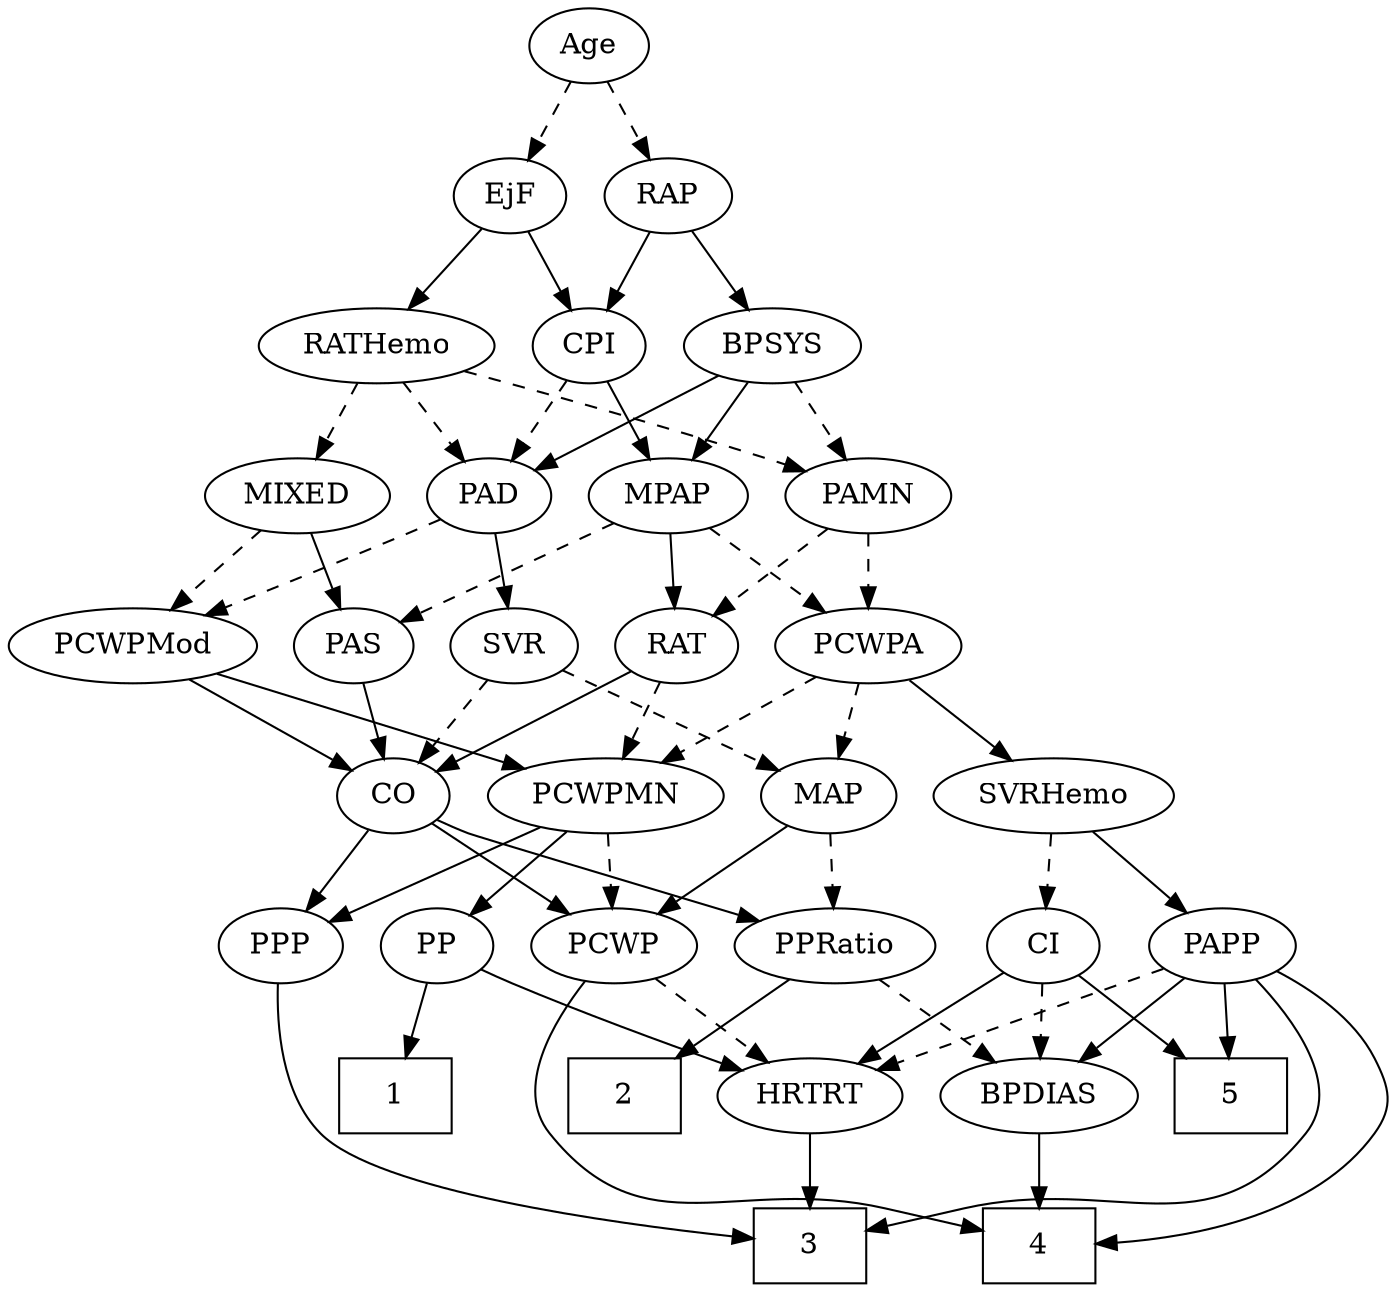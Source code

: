 strict digraph {
	graph [bb="0,0,552.33,612"];
	node [label="\N"];
	1	[height=0.5,
		pos="457.33,90",
		shape=box,
		width=0.75];
	2	[height=0.5,
		pos="249.33,90",
		shape=box,
		width=0.75];
	3	[height=0.5,
		pos="334.33,18",
		shape=box,
		width=0.75];
	4	[height=0.5,
		pos="162.33,18",
		shape=box,
		width=0.75];
	5	[height=0.5,
		pos="75.333,90",
		shape=box,
		width=0.75];
	Age	[height=0.5,
		pos="367.33,594",
		width=0.75];
	EjF	[height=0.5,
		pos="404.33,522",
		width=0.75];
	Age -> EjF	[pos="e,395.8,539.15 375.91,576.76 380.4,568.28 385.98,557.71 391.01,548.2",
		style=dashed];
	RAP	[height=0.5,
		pos="331.33,522",
		width=0.77632];
	Age -> RAP	[pos="e,339.89,539.63 358.98,576.76 354.68,568.4 349.34,558.02 344.5,548.61",
		style=dashed];
	RATHemo	[height=0.5,
		pos="462.33,450",
		width=1.3721];
	EjF -> RATHemo	[pos="e,448.56,467.63 416.92,505.81 424.28,496.93 433.74,485.5 442.13,475.39",
		style=solid];
	CPI	[height=0.5,
		pos="368.33,450",
		width=0.75];
	EjF -> CPI	[pos="e,376.64,467.15 395.98,504.76 391.62,496.28 386.19,485.71 381.29,476.2",
		style=solid];
	BPSYS	[height=0.5,
		pos="285.33,450",
		width=1.0471];
	RAP -> BPSYS	[pos="e,296.05,467.31 320.89,505.12 315.21,496.47 308.05,485.58 301.65,475.83",
		style=solid];
	RAP -> CPI	[pos="e,359.8,467.15 339.91,504.76 344.4,496.28 349.98,485.71 355.01,476.2",
		style=solid];
	MIXED	[height=0.5,
		pos="500.33,378",
		width=1.1193];
	PAS	[height=0.5,
		pos="403.33,306",
		width=0.75];
	MIXED -> PAS	[pos="e,420.95,319.71 479.76,362.15 465.03,351.52 445.08,337.13 429.25,325.71",
		style=solid];
	PCWPMod	[height=0.5,
		pos="500.33,306",
		width=1.4443];
	MIXED -> PCWPMod	[pos="e,500.33,324.1 500.33,359.7 500.33,351.98 500.33,342.71 500.33,334.11",
		style=dashed];
	MPAP	[height=0.5,
		pos="331.33,378",
		width=0.97491];
	MPAP -> PAS	[pos="e,388.72,321.21 346.96,361.81 357.04,352.01 370.3,339.12 381.42,328.3",
		style=dashed];
	RAT	[height=0.5,
		pos="331.33,306",
		width=0.75827];
	MPAP -> RAT	[pos="e,331.33,324.1 331.33,359.7 331.33,351.98 331.33,342.71 331.33,334.11",
		style=solid];
	PCWPA	[height=0.5,
		pos="170.33,306",
		width=1.1555];
	MPAP -> PCWPA	[pos="e,198.57,319.28 305.47,365.75 279.08,354.28 237.86,336.36 207.88,323.32",
		style=dashed];
	BPSYS -> MPAP	[pos="e,320.51,395.47 296.23,432.41 301.79,423.95 308.66,413.49 314.85,404.08",
		style=solid];
	PAD	[height=0.5,
		pos="413.33,378",
		width=0.79437];
	BPSYS -> PAD	[pos="e,392.23,390.54 309.11,436 330.08,424.53 360.74,407.76 383.38,395.38",
		style=solid];
	PAMN	[height=0.5,
		pos="242.33,378",
		width=1.011];
	BPSYS -> PAMN	[pos="e,252.45,395.47 275.14,432.41 269.95,423.95 263.52,413.49 257.74,404.08",
		style=dashed];
	SVR	[height=0.5,
		pos="258.33,306",
		width=0.77632];
	PAD -> SVR	[pos="e,280.62,317.28 390.74,366.88 361.8,353.91 313.22,332.13 295.33,324 293.55,323.19 291.71,322.35 289.86,321.51",
		style=solid];
	PAD -> PCWPMod	[pos="e,480.75,322.76 430.52,363.17 442.61,353.44 459.04,340.23 472.92,329.05",
		style=dashed];
	CO	[height=0.5,
		pos="333.33,234",
		width=0.75];
	PPP	[height=0.5,
		pos="499.33,162",
		width=0.75];
	CO -> PPP	[pos="e,478.13,173.34 354.53,222.66 359.37,220.4 364.5,218.06 369.33,216 410.48,198.44 422.19,197.56 463.33,180 465.14,179.23 467,178.41 \
468.86,177.58",
		style=solid];
	PPRatio	[height=0.5,
		pos="249.33,162",
		width=1.1013];
	CO -> PPRatio	[pos="e,267.52,178.16 317.14,219.5 305.26,209.61 288.89,195.96 275.21,184.56",
		style=solid];
	PCWP	[height=0.5,
		pos="342.33,162",
		width=0.97491];
	CO -> PCWP	[pos="e,340.11,180.28 335.51,216.05 336.5,208.35 337.7,199.03 338.81,190.36",
		style=solid];
	PAS -> CO	[pos="e,347.82,249.49 388.83,290.5 379.07,280.73 366.02,267.69 355.03,256.7",
		style=solid];
	PAMN -> RAT	[pos="e,314.29,320.4 261.21,362.15 274.34,351.82 292,337.93 306.31,326.68",
		style=dashed];
	PAMN -> PCWPA	[pos="e,186.52,322.73 226.35,361.46 216.82,352.2 204.54,340.25 193.9,329.92",
		style=dashed];
	RATHemo -> MIXED	[pos="e,491.22,395.79 471.53,432.05 475.97,423.89 481.38,413.91 486.31,404.82",
		style=dashed];
	RATHemo -> PAD	[pos="e,424.52,394.99 450.72,432.41 444.65,423.74 437.11,412.97 430.4,403.38",
		style=dashed];
	RATHemo -> PAMN	[pos="e,270.31,389.9 425,438.01 381.67,425.21 312.88,404.68 287.33,396 284.91,395.18 282.42,394.31 279.92,393.41",
		style=dashed];
	CPI -> MPAP	[pos="e,340.12,395.63 359.75,432.76 355.33,424.4 349.84,414.02 344.87,404.61",
		style=solid];
	CPI -> PAD	[pos="e,402.85,395.31 378.54,433.12 384.1,424.47 391.11,413.58 397.37,403.83",
		style=dashed];
	RAT -> CO	[pos="e,332.84,252.1 331.83,287.7 332.05,279.98 332.31,270.71 332.56,262.11",
		style=solid];
	PCWPMN	[height=0.5,
		pos="428.33,234",
		width=1.3902];
	RAT -> PCWPMN	[pos="e,406.93,250.45 349.12,292.16 363,282.14 382.58,268.02 398.8,256.31",
		style=dashed];
	SVR -> CO	[pos="e,318.18,249.14 273.51,290.83 284.18,280.87 298.65,267.37 310.69,256.14",
		style=dashed];
	MAP	[height=0.5,
		pos="257.33,234",
		width=0.84854];
	SVR -> MAP	[pos="e,257.58,252.1 258.09,287.7 257.98,279.98 257.84,270.71 257.72,262.11",
		style=dashed];
	PCWPMod -> CO	[pos="e,354.56,245.27 467,292.12 440.4,281.69 402.26,266.42 369.33,252 367.53,251.21 365.68,250.38 363.82,249.54",
		style=solid];
	PCWPMod -> PCWPMN	[pos="e,444.94,251.15 483.63,288.76 474.27,279.66 462.44,268.16 452.13,258.13",
		style=solid];
	PCWPA -> PCWPMN	[pos="e,390.94,246.03 201.76,294.07 208.21,291.96 214.96,289.83 221.33,288 286.39,269.28 303.9,269.38 369.33,252 373.16,250.98 377.13,\
249.9 381.1,248.8",
		style=dashed];
	SVRHemo	[height=0.5,
		pos="158.33,234",
		width=1.3902];
	PCWPA -> SVRHemo	[pos="e,161.26,252.1 167.37,287.7 166.04,279.98 164.45,270.71 162.98,262.11",
		style=solid];
	PCWPA -> MAP	[pos="e,239.97,248.97 189.21,289.81 201.71,279.75 218.25,266.44 231.9,255.46",
		style=dashed];
	PP	[height=0.5,
		pos="427.33,162",
		width=0.75];
	PCWPMN -> PP	[pos="e,427.58,180.1 428.09,215.7 427.98,207.98 427.84,198.71 427.72,190.11",
		style=solid];
	PCWPMN -> PPP	[pos="e,484.88,177.25 444.8,216.76 454.56,207.14 467.04,194.84 477.6,184.43",
		style=solid];
	PCWPMN -> PCWP	[pos="e,360.3,177.63 408.82,217.12 396.87,207.39 381.42,194.82 368.43,184.24",
		style=dashed];
	CI	[height=0.5,
		pos="160.33,162",
		width=0.75];
	SVRHemo -> CI	[pos="e,159.84,180.1 158.83,215.7 159.05,207.98 159.31,198.71 159.56,190.11",
		style=dashed];
	PAPP	[height=0.5,
		pos="78.333,162",
		width=0.88464];
	SVRHemo -> PAPP	[pos="e,95.05,177.63 140.18,217.12 129.06,207.39 114.69,194.82 102.61,184.24",
		style=solid];
	BPDIAS	[height=0.5,
		pos="162.33,90",
		width=1.1735];
	BPDIAS -> 4	[pos="e,162.33,36.104 162.33,71.697 162.33,63.983 162.33,54.712 162.33,46.112",
		style=solid];
	MAP -> PPRatio	[pos="e,251.29,180.1 255.36,215.7 254.47,207.98 253.41,198.71 252.43,190.11",
		style=dashed];
	MAP -> PCWP	[pos="e,324.57,177.63 274.53,218.83 286.59,208.91 302.9,195.47 316.51,184.26",
		style=solid];
	PP -> 1	[pos="e,449.86,108.45 434.44,144.41 437.85,136.45 442.02,126.72 445.87,117.76",
		style=solid];
	HRTRT	[height=0.5,
		pos="334.33,90",
		width=1.1013];
	PP -> HRTRT	[pos="e,354,105.8 409.84,147.83 396.43,137.74 377.67,123.62 362.2,111.98",
		style=solid];
	PPP -> 3	[pos="e,361.41,19.386 503.33,143.98 506.86,124.48 509.25,92.582 493.33,72 464.66,34.917 409.11,23.517 371.86,20.162",
		style=solid];
	PPRatio -> 2	[pos="e,249.33,108.1 249.33,143.7 249.33,135.98 249.33,126.71 249.33,118.11",
		style=solid];
	PPRatio -> BPDIAS	[pos="e,181.17,106.16 230.45,145.81 218.37,136.09 202.51,123.32 189.13,112.56",
		style=dashed];
	PCWP -> 4	[pos="e,189.53,21.407 358.53,145.96 376.71,127.25 401.45,94.977 383.33,72 360.85,43.489 256.47,28.579 199.57,22.45",
		style=solid];
	PCWP -> HRTRT	[pos="e,336.29,108.1 340.36,143.7 339.47,135.98 338.41,126.71 337.43,118.11",
		style=dashed];
	CI -> 5	[pos="e,96.194,108.18 143.94,147.5 132.68,138.23 117.41,125.66 104.15,114.73",
		style=solid];
	CI -> BPDIAS	[pos="e,161.84,108.1 160.83,143.7 161.05,135.98 161.31,126.71 161.56,118.11",
		style=dashed];
	CI -> HRTRT	[pos="e,305.23,102.27 182.72,151.37 188.45,148.94 194.61,146.35 200.33,144 232.39,130.85 268.98,116.42 295.81,105.94",
		style=solid];
	PAPP -> 3	[pos="e,307.25,22.909 62.788,146.06 45.002,127.16 20.609,94.387 39.333,72 47.592,62.124 219.44,35.835 296.97,24.418",
		style=solid];
	PAPP -> 4	[pos="e,135.05,19.285 53.776,150.35 37.047,141.63 16.208,127.53 6.3327,108 -0.88671,93.721 -2.9853,85.007 6.3327,72 33.093,34.646 87.696,\
23.303 124.66,20.034",
		style=solid];
	PAPP -> 5	[pos="e,76.066,108.1 77.591,143.7 77.26,135.98 76.863,126.71 76.495,118.11",
		style=solid];
	PAPP -> BPDIAS	[pos="e,143.78,106.46 95.738,146.5 107.36,136.81 122.86,123.9 135.98,112.96",
		style=solid];
	PAPP -> HRTRT	[pos="e,304.45,101.97 103.92,150.85 110.51,148.43 117.64,145.98 124.33,144 194.66,123.24 214.8,128.05 285.33,108 288.45,107.11 291.66,\
106.14 294.88,105.12",
		style=dashed];
	HRTRT -> 3	[pos="e,334.33,36.104 334.33,71.697 334.33,63.983 334.33,54.712 334.33,46.112",
		style=solid];
}
